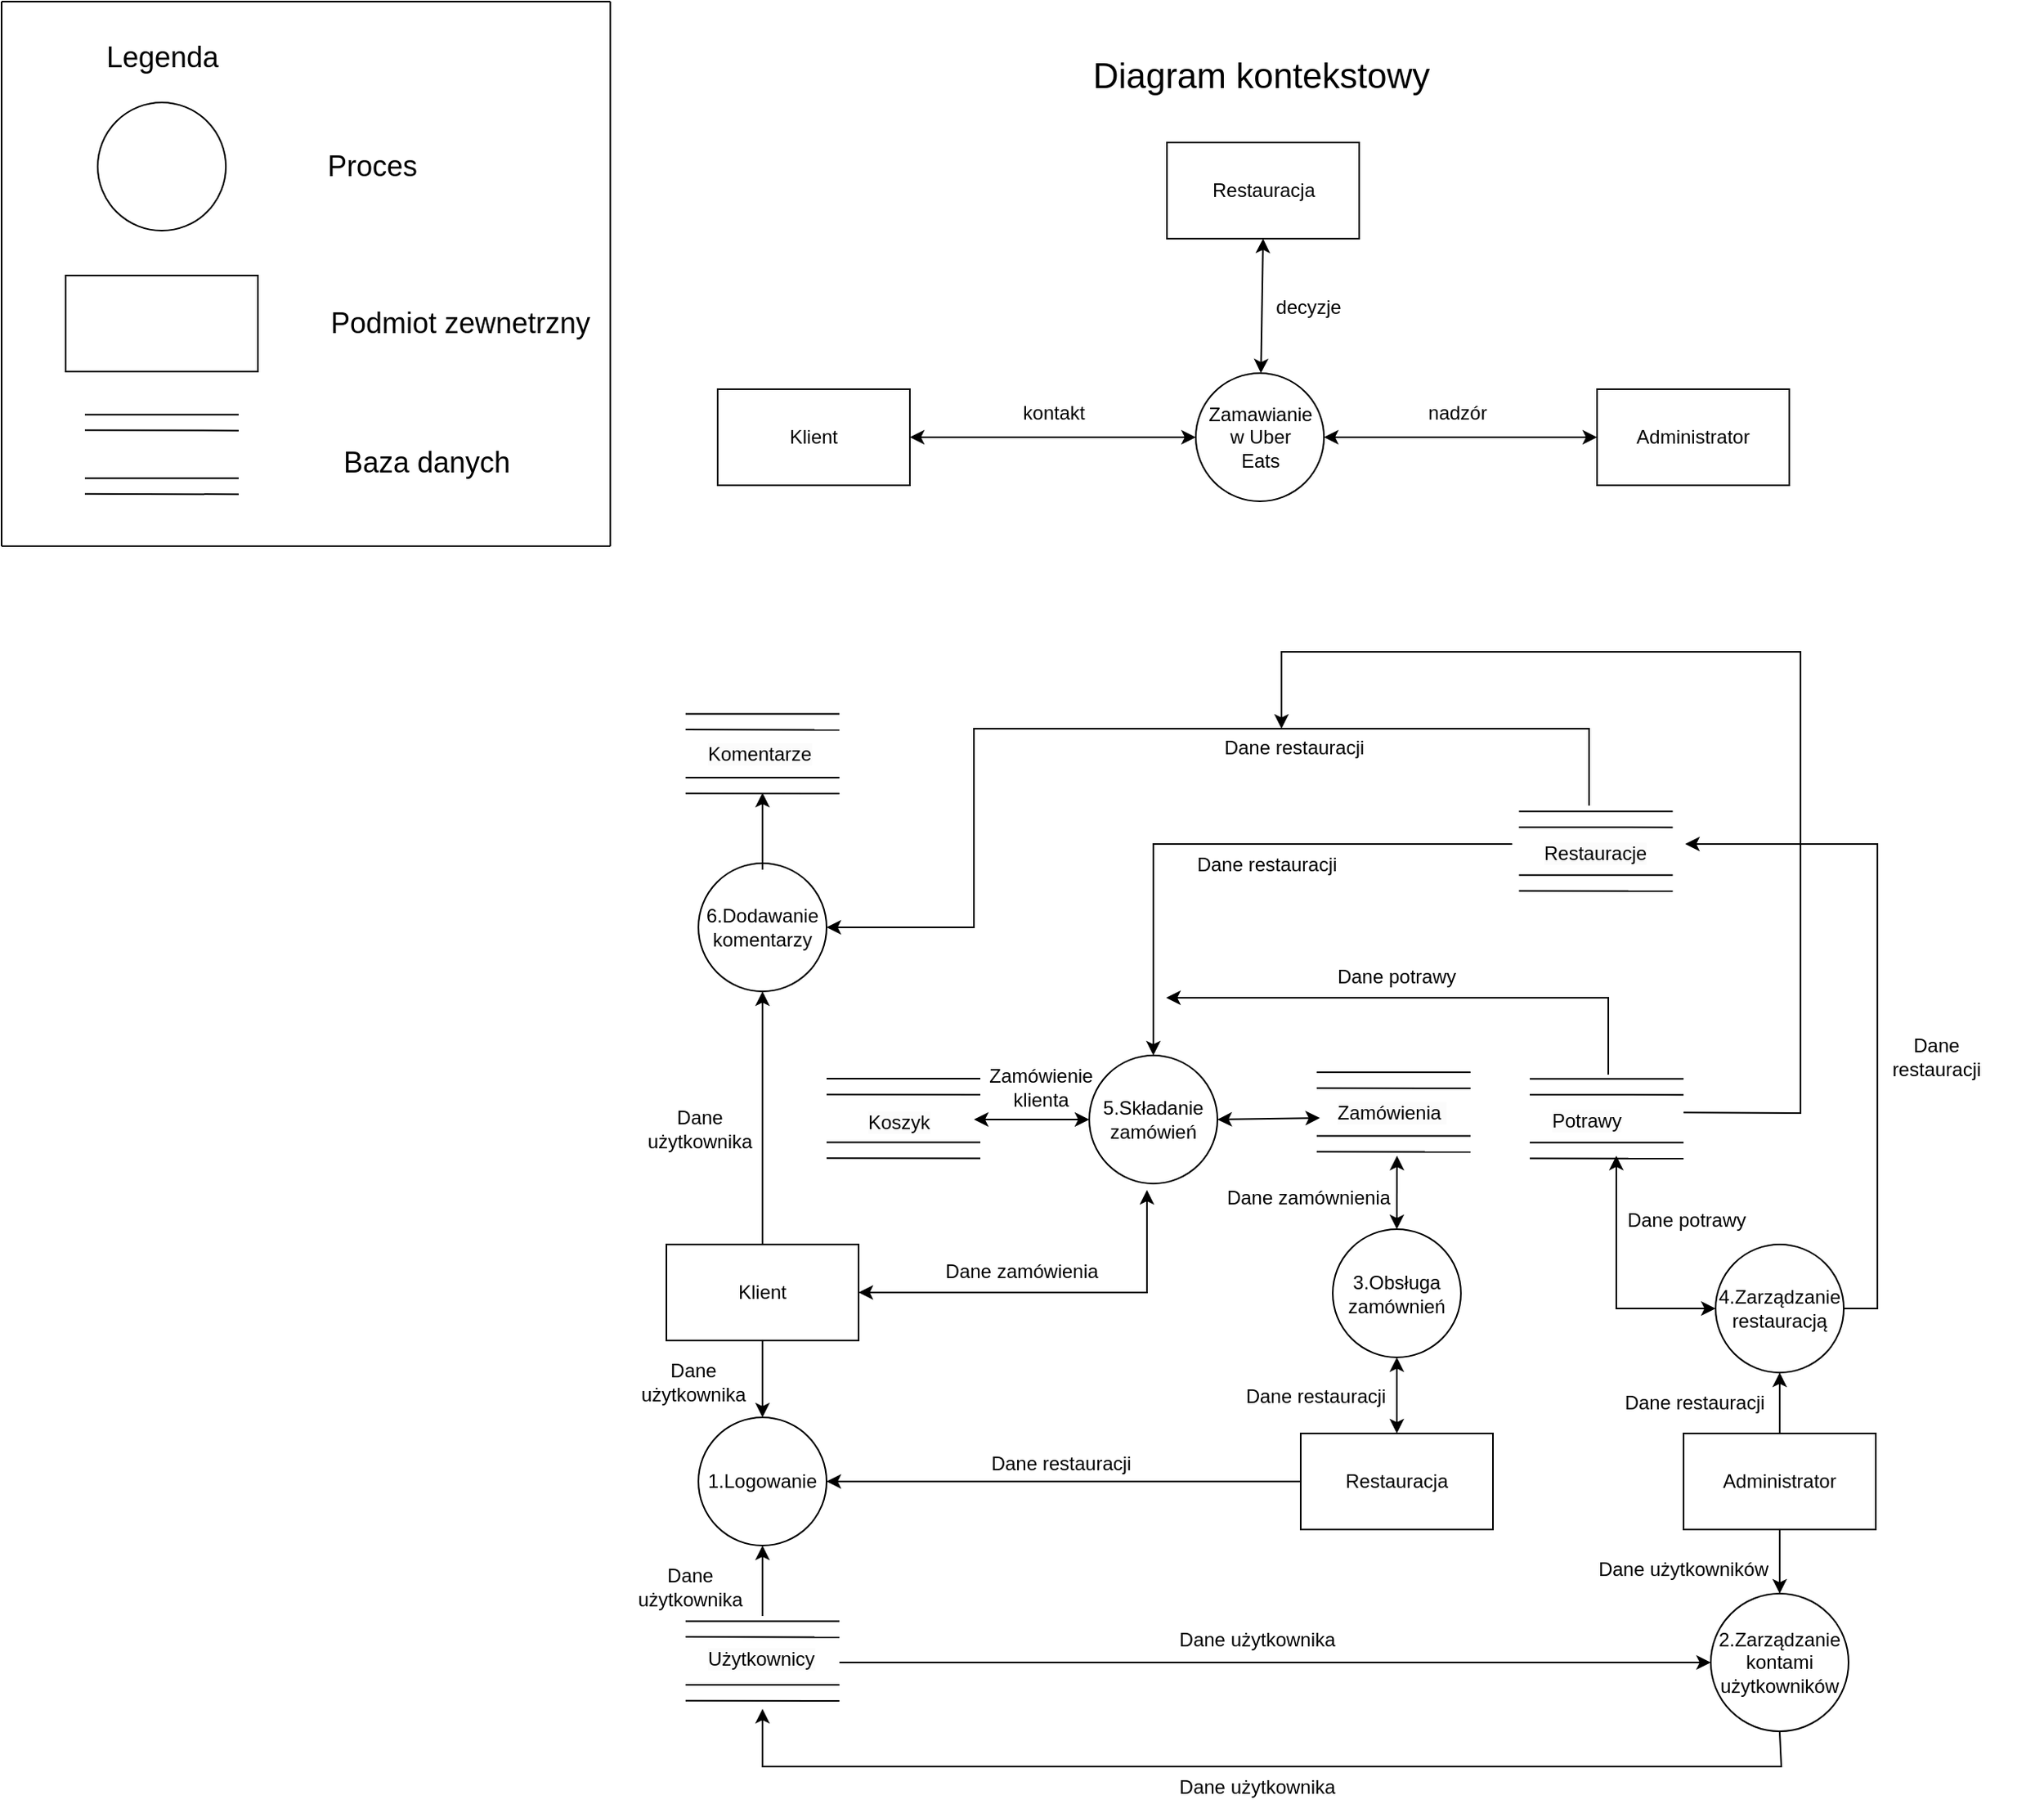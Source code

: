 <mxfile version="24.8.0">
  <diagram name="Strona-1" id="C58AG_hO-gt4kJ-yjQtp">
    <mxGraphModel dx="1480" dy="623" grid="1" gridSize="10" guides="1" tooltips="1" connect="1" arrows="1" fold="1" page="1" pageScale="1" pageWidth="827" pageHeight="1169" math="0" shadow="0">
      <root>
        <mxCell id="0" />
        <mxCell id="1" parent="0" />
        <mxCell id="YKE_uLJafV-SLsbZgX32-1" value="Proces" style="text;html=1;align=center;verticalAlign=middle;resizable=0;points=[];autosize=1;strokeColor=none;fillColor=none;fontSize=18;" parent="1" vertex="1">
          <mxGeometry x="205" y="108" width="70" height="30" as="geometry" />
        </mxCell>
        <mxCell id="YKE_uLJafV-SLsbZgX32-2" value="Legenda" style="text;html=1;align=center;verticalAlign=middle;resizable=0;points=[];autosize=1;strokeColor=none;fillColor=none;fontSize=18;" parent="1" vertex="1">
          <mxGeometry x="64" y="40" width="90" height="30" as="geometry" />
        </mxCell>
        <mxCell id="YKE_uLJafV-SLsbZgX32-3" value="Podmiot zewnetrzny" style="text;html=1;align=center;verticalAlign=middle;resizable=0;points=[];autosize=1;strokeColor=none;fillColor=none;fontSize=18;" parent="1" vertex="1">
          <mxGeometry x="205" y="206" width="180" height="30" as="geometry" />
        </mxCell>
        <mxCell id="YKE_uLJafV-SLsbZgX32-4" value="Baza danych" style="text;html=1;align=center;verticalAlign=middle;resizable=0;points=[];autosize=1;strokeColor=none;fillColor=none;fontSize=18;" parent="1" vertex="1">
          <mxGeometry x="208" y="290" width="132" height="36" as="geometry" />
        </mxCell>
        <mxCell id="YKE_uLJafV-SLsbZgX32-5" value="" style="endArrow=none;html=1;rounded=0;" parent="1" edge="1">
          <mxGeometry width="50" height="50" relative="1" as="geometry">
            <mxPoint x="61" y="277.83" as="sourcePoint" />
            <mxPoint x="157" y="277.83" as="targetPoint" />
          </mxGeometry>
        </mxCell>
        <mxCell id="YKE_uLJafV-SLsbZgX32-6" value="" style="endArrow=none;html=1;rounded=0;" parent="1" edge="1">
          <mxGeometry width="50" height="50" relative="1" as="geometry">
            <mxPoint x="61" y="287.66" as="sourcePoint" />
            <mxPoint x="157" y="287.83" as="targetPoint" />
          </mxGeometry>
        </mxCell>
        <mxCell id="YKE_uLJafV-SLsbZgX32-7" value="" style="endArrow=none;html=1;rounded=0;" parent="1" edge="1">
          <mxGeometry width="50" height="50" relative="1" as="geometry">
            <mxPoint x="61" y="317.6" as="sourcePoint" />
            <mxPoint x="157" y="317.6" as="targetPoint" />
          </mxGeometry>
        </mxCell>
        <mxCell id="YKE_uLJafV-SLsbZgX32-8" value="" style="endArrow=none;html=1;rounded=0;" parent="1" edge="1">
          <mxGeometry width="50" height="50" relative="1" as="geometry">
            <mxPoint x="61" y="327.43" as="sourcePoint" />
            <mxPoint x="157" y="327.6" as="targetPoint" />
          </mxGeometry>
        </mxCell>
        <mxCell id="YKE_uLJafV-SLsbZgX32-9" value="" style="rounded=0;whiteSpace=wrap;html=1;" parent="1" vertex="1">
          <mxGeometry x="49" y="191" width="120" height="60" as="geometry" />
        </mxCell>
        <mxCell id="YKE_uLJafV-SLsbZgX32-10" value="" style="ellipse;whiteSpace=wrap;html=1;aspect=fixed;" parent="1" vertex="1">
          <mxGeometry x="69" y="83" width="80" height="80" as="geometry" />
        </mxCell>
        <mxCell id="YKE_uLJafV-SLsbZgX32-11" value="Diagram kontekstowy" style="text;html=1;align=center;verticalAlign=middle;resizable=0;points=[];autosize=1;strokeColor=none;fillColor=none;fontSize=22;" parent="1" vertex="1">
          <mxGeometry x="679.5" y="52" width="230" height="30" as="geometry" />
        </mxCell>
        <mxCell id="YKE_uLJafV-SLsbZgX32-12" value="Restauracja" style="rounded=0;whiteSpace=wrap;html=1;" parent="1" vertex="1">
          <mxGeometry x="736.5" y="108" width="120" height="60" as="geometry" />
        </mxCell>
        <mxCell id="YKE_uLJafV-SLsbZgX32-13" value="Administrator" style="rounded=0;whiteSpace=wrap;html=1;" parent="1" vertex="1">
          <mxGeometry x="1005" y="262" width="120" height="60" as="geometry" />
        </mxCell>
        <mxCell id="YKE_uLJafV-SLsbZgX32-14" value="Klient" style="rounded=0;whiteSpace=wrap;html=1;" parent="1" vertex="1">
          <mxGeometry x="456" y="262" width="120" height="60" as="geometry" />
        </mxCell>
        <mxCell id="YKE_uLJafV-SLsbZgX32-15" value="" style="endArrow=classic;startArrow=classic;html=1;rounded=0;exitX=1;exitY=0.5;exitDx=0;exitDy=0;" parent="1" source="YKE_uLJafV-SLsbZgX32-14" target="YKE_uLJafV-SLsbZgX32-16" edge="1">
          <mxGeometry width="50" height="50" relative="1" as="geometry">
            <mxPoint x="588" y="408" as="sourcePoint" />
            <mxPoint x="554" y="358" as="targetPoint" />
          </mxGeometry>
        </mxCell>
        <mxCell id="YKE_uLJafV-SLsbZgX32-16" value="Zamawianie&lt;div&gt;w Uber&lt;/div&gt;&lt;div&gt;Eats&lt;/div&gt;" style="ellipse;whiteSpace=wrap;html=1;aspect=fixed;" parent="1" vertex="1">
          <mxGeometry x="754.5" y="252" width="80" height="80" as="geometry" />
        </mxCell>
        <mxCell id="YKE_uLJafV-SLsbZgX32-17" value="" style="endArrow=classic;startArrow=classic;html=1;rounded=0;exitX=1;exitY=0.5;exitDx=0;exitDy=0;entryX=0;entryY=0.5;entryDx=0;entryDy=0;" parent="1" source="YKE_uLJafV-SLsbZgX32-16" target="YKE_uLJafV-SLsbZgX32-13" edge="1">
          <mxGeometry width="50" height="50" relative="1" as="geometry">
            <mxPoint x="588" y="304" as="sourcePoint" />
            <mxPoint x="767" y="304" as="targetPoint" />
          </mxGeometry>
        </mxCell>
        <mxCell id="YKE_uLJafV-SLsbZgX32-18" value="" style="endArrow=classic;startArrow=classic;html=1;rounded=0;exitX=0.5;exitY=1;exitDx=0;exitDy=0;" parent="1" source="YKE_uLJafV-SLsbZgX32-12" target="YKE_uLJafV-SLsbZgX32-16" edge="1">
          <mxGeometry width="50" height="50" relative="1" as="geometry">
            <mxPoint x="600" y="316" as="sourcePoint" />
            <mxPoint x="779" y="316" as="targetPoint" />
          </mxGeometry>
        </mxCell>
        <mxCell id="YKE_uLJafV-SLsbZgX32-19" value="decyzje" style="text;html=1;align=center;verticalAlign=middle;whiteSpace=wrap;rounded=0;" parent="1" vertex="1">
          <mxGeometry x="794.5" y="196" width="60" height="30" as="geometry" />
        </mxCell>
        <mxCell id="YKE_uLJafV-SLsbZgX32-20" value="kontakt" style="text;html=1;align=center;verticalAlign=middle;whiteSpace=wrap;rounded=0;" parent="1" vertex="1">
          <mxGeometry x="636" y="262" width="60" height="30" as="geometry" />
        </mxCell>
        <mxCell id="YKE_uLJafV-SLsbZgX32-21" value="nadzór" style="text;html=1;align=center;verticalAlign=middle;whiteSpace=wrap;rounded=0;" parent="1" vertex="1">
          <mxGeometry x="888" y="262" width="60" height="30" as="geometry" />
        </mxCell>
        <mxCell id="YKE_uLJafV-SLsbZgX32-22" value="" style="endArrow=none;html=1;rounded=0;" parent="1" edge="1">
          <mxGeometry width="50" height="50" relative="1" as="geometry">
            <mxPoint x="436" y="464.73" as="sourcePoint" />
            <mxPoint x="532" y="464.73" as="targetPoint" />
          </mxGeometry>
        </mxCell>
        <mxCell id="YKE_uLJafV-SLsbZgX32-23" value="" style="endArrow=none;html=1;rounded=0;" parent="1" edge="1">
          <mxGeometry width="50" height="50" relative="1" as="geometry">
            <mxPoint x="436" y="474.56" as="sourcePoint" />
            <mxPoint x="532" y="474.73" as="targetPoint" />
          </mxGeometry>
        </mxCell>
        <mxCell id="YKE_uLJafV-SLsbZgX32-24" value="" style="endArrow=none;html=1;rounded=0;" parent="1" edge="1">
          <mxGeometry width="50" height="50" relative="1" as="geometry">
            <mxPoint x="436" y="504.5" as="sourcePoint" />
            <mxPoint x="532" y="504.5" as="targetPoint" />
          </mxGeometry>
        </mxCell>
        <mxCell id="YKE_uLJafV-SLsbZgX32-25" value="" style="endArrow=none;html=1;rounded=0;" parent="1" edge="1">
          <mxGeometry width="50" height="50" relative="1" as="geometry">
            <mxPoint x="436" y="514.33" as="sourcePoint" />
            <mxPoint x="532" y="514.5" as="targetPoint" />
          </mxGeometry>
        </mxCell>
        <mxCell id="YKE_uLJafV-SLsbZgX32-26" value="&lt;span style=&quot;color: rgb(0, 0, 0); font-family: Helvetica; font-size: 12px; font-style: normal; font-variant-ligatures: normal; font-variant-caps: normal; font-weight: 400; letter-spacing: normal; orphans: 2; text-align: center; text-indent: 0px; text-transform: none; widows: 2; word-spacing: 0px; -webkit-text-stroke-width: 0px; white-space: normal; background-color: rgb(251, 251, 251); text-decoration-thickness: initial; text-decoration-style: initial; text-decoration-color: initial; display: inline !important; float: none;&quot;&gt;Komentarze&lt;/span&gt;" style="text;whiteSpace=wrap;html=1;" parent="1" vertex="1">
          <mxGeometry x="448" y="476" width="72" height="24" as="geometry" />
        </mxCell>
        <mxCell id="YKE_uLJafV-SLsbZgX32-27" value="6.Dodawanie&lt;div&gt;komentarzy&lt;/div&gt;" style="ellipse;whiteSpace=wrap;html=1;aspect=fixed;" parent="1" vertex="1">
          <mxGeometry x="444" y="558" width="80" height="80" as="geometry" />
        </mxCell>
        <mxCell id="YKE_uLJafV-SLsbZgX32-28" value="5.Składanie&lt;div&gt;zamówień&lt;/div&gt;" style="ellipse;whiteSpace=wrap;html=1;aspect=fixed;" parent="1" vertex="1">
          <mxGeometry x="688" y="678" width="80" height="80" as="geometry" />
        </mxCell>
        <mxCell id="YKE_uLJafV-SLsbZgX32-29" value="3.Obsługa zamównień" style="ellipse;whiteSpace=wrap;html=1;aspect=fixed;" parent="1" vertex="1">
          <mxGeometry x="840" y="786.5" width="80" height="80" as="geometry" />
        </mxCell>
        <mxCell id="YKE_uLJafV-SLsbZgX32-30" value="1.Logowanie" style="ellipse;whiteSpace=wrap;html=1;aspect=fixed;" parent="1" vertex="1">
          <mxGeometry x="444" y="904" width="80" height="80" as="geometry" />
        </mxCell>
        <mxCell id="YKE_uLJafV-SLsbZgX32-31" value="2.Zarządzanie&lt;div&gt;kontami&lt;/div&gt;&lt;div&gt;użytkowników&lt;/div&gt;" style="ellipse;whiteSpace=wrap;html=1;aspect=fixed;" parent="1" vertex="1">
          <mxGeometry x="1076" y="1014" width="86" height="86" as="geometry" />
        </mxCell>
        <mxCell id="YKE_uLJafV-SLsbZgX32-32" value="Klient" style="rounded=0;whiteSpace=wrap;html=1;" parent="1" vertex="1">
          <mxGeometry x="424" y="796" width="120" height="60" as="geometry" />
        </mxCell>
        <mxCell id="YKE_uLJafV-SLsbZgX32-33" value="Restauracja" style="rounded=0;whiteSpace=wrap;html=1;" parent="1" vertex="1">
          <mxGeometry x="820" y="914" width="120" height="60" as="geometry" />
        </mxCell>
        <mxCell id="YKE_uLJafV-SLsbZgX32-34" value="Administrator" style="rounded=0;whiteSpace=wrap;html=1;" parent="1" vertex="1">
          <mxGeometry x="1059" y="914" width="120" height="60" as="geometry" />
        </mxCell>
        <mxCell id="YKE_uLJafV-SLsbZgX32-35" value="" style="endArrow=none;html=1;rounded=0;" parent="1" edge="1">
          <mxGeometry width="50" height="50" relative="1" as="geometry">
            <mxPoint x="963" y="692.61" as="sourcePoint" />
            <mxPoint x="1059" y="692.61" as="targetPoint" />
          </mxGeometry>
        </mxCell>
        <mxCell id="YKE_uLJafV-SLsbZgX32-36" value="" style="endArrow=none;html=1;rounded=0;" parent="1" edge="1">
          <mxGeometry width="50" height="50" relative="1" as="geometry">
            <mxPoint x="963" y="702.44" as="sourcePoint" />
            <mxPoint x="1059" y="702.61" as="targetPoint" />
          </mxGeometry>
        </mxCell>
        <mxCell id="YKE_uLJafV-SLsbZgX32-37" value="" style="endArrow=none;html=1;rounded=0;" parent="1" edge="1">
          <mxGeometry width="50" height="50" relative="1" as="geometry">
            <mxPoint x="963" y="732.38" as="sourcePoint" />
            <mxPoint x="1059" y="732.38" as="targetPoint" />
          </mxGeometry>
        </mxCell>
        <mxCell id="YKE_uLJafV-SLsbZgX32-38" value="" style="endArrow=none;html=1;rounded=0;" parent="1" edge="1">
          <mxGeometry width="50" height="50" relative="1" as="geometry">
            <mxPoint x="963" y="742.21" as="sourcePoint" />
            <mxPoint x="1059" y="742.38" as="targetPoint" />
          </mxGeometry>
        </mxCell>
        <mxCell id="YKE_uLJafV-SLsbZgX32-39" value="" style="endArrow=none;html=1;rounded=0;" parent="1" edge="1">
          <mxGeometry width="50" height="50" relative="1" as="geometry">
            <mxPoint x="436" y="1031.22" as="sourcePoint" />
            <mxPoint x="532" y="1031.22" as="targetPoint" />
          </mxGeometry>
        </mxCell>
        <mxCell id="YKE_uLJafV-SLsbZgX32-40" value="" style="endArrow=none;html=1;rounded=0;" parent="1" edge="1">
          <mxGeometry width="50" height="50" relative="1" as="geometry">
            <mxPoint x="436" y="1041.05" as="sourcePoint" />
            <mxPoint x="532" y="1041.22" as="targetPoint" />
          </mxGeometry>
        </mxCell>
        <mxCell id="YKE_uLJafV-SLsbZgX32-41" value="" style="endArrow=none;html=1;rounded=0;" parent="1" edge="1">
          <mxGeometry width="50" height="50" relative="1" as="geometry">
            <mxPoint x="436" y="1070.99" as="sourcePoint" />
            <mxPoint x="532" y="1070.99" as="targetPoint" />
          </mxGeometry>
        </mxCell>
        <mxCell id="YKE_uLJafV-SLsbZgX32-42" value="" style="endArrow=none;html=1;rounded=0;" parent="1" edge="1">
          <mxGeometry width="50" height="50" relative="1" as="geometry">
            <mxPoint x="436" y="1080.82" as="sourcePoint" />
            <mxPoint x="532" y="1080.99" as="targetPoint" />
          </mxGeometry>
        </mxCell>
        <mxCell id="YKE_uLJafV-SLsbZgX32-43" value="" style="endArrow=none;html=1;rounded=0;" parent="1" edge="1">
          <mxGeometry width="50" height="50" relative="1" as="geometry">
            <mxPoint x="956.25" y="525.61" as="sourcePoint" />
            <mxPoint x="1052.25" y="525.61" as="targetPoint" />
          </mxGeometry>
        </mxCell>
        <mxCell id="YKE_uLJafV-SLsbZgX32-44" value="" style="endArrow=none;html=1;rounded=0;" parent="1" edge="1">
          <mxGeometry width="50" height="50" relative="1" as="geometry">
            <mxPoint x="956.25" y="535.44" as="sourcePoint" />
            <mxPoint x="1052.25" y="535.61" as="targetPoint" />
          </mxGeometry>
        </mxCell>
        <mxCell id="YKE_uLJafV-SLsbZgX32-45" value="" style="endArrow=none;html=1;rounded=0;" parent="1" edge="1">
          <mxGeometry width="50" height="50" relative="1" as="geometry">
            <mxPoint x="956.25" y="565.38" as="sourcePoint" />
            <mxPoint x="1052.25" y="565.38" as="targetPoint" />
          </mxGeometry>
        </mxCell>
        <mxCell id="YKE_uLJafV-SLsbZgX32-46" value="" style="endArrow=none;html=1;rounded=0;" parent="1" edge="1">
          <mxGeometry width="50" height="50" relative="1" as="geometry">
            <mxPoint x="956.25" y="575.21" as="sourcePoint" />
            <mxPoint x="1052.25" y="575.38" as="targetPoint" />
          </mxGeometry>
        </mxCell>
        <mxCell id="YKE_uLJafV-SLsbZgX32-47" value="" style="endArrow=none;html=1;rounded=0;" parent="1" edge="1">
          <mxGeometry width="50" height="50" relative="1" as="geometry">
            <mxPoint x="830" y="688.5" as="sourcePoint" />
            <mxPoint x="926" y="688.5" as="targetPoint" />
          </mxGeometry>
        </mxCell>
        <mxCell id="YKE_uLJafV-SLsbZgX32-48" value="" style="endArrow=none;html=1;rounded=0;" parent="1" edge="1">
          <mxGeometry width="50" height="50" relative="1" as="geometry">
            <mxPoint x="830" y="698.33" as="sourcePoint" />
            <mxPoint x="926" y="698.5" as="targetPoint" />
          </mxGeometry>
        </mxCell>
        <mxCell id="YKE_uLJafV-SLsbZgX32-49" value="" style="endArrow=none;html=1;rounded=0;" parent="1" edge="1">
          <mxGeometry width="50" height="50" relative="1" as="geometry">
            <mxPoint x="830" y="728.27" as="sourcePoint" />
            <mxPoint x="926" y="728.27" as="targetPoint" />
          </mxGeometry>
        </mxCell>
        <mxCell id="YKE_uLJafV-SLsbZgX32-50" value="" style="endArrow=none;html=1;rounded=0;" parent="1" edge="1">
          <mxGeometry width="50" height="50" relative="1" as="geometry">
            <mxPoint x="830" y="738.1" as="sourcePoint" />
            <mxPoint x="926" y="738.27" as="targetPoint" />
          </mxGeometry>
        </mxCell>
        <mxCell id="YKE_uLJafV-SLsbZgX32-51" value="&lt;span style=&quot;color: rgb(0, 0, 0); font-family: Helvetica; font-size: 12px; font-style: normal; font-variant-ligatures: normal; font-variant-caps: normal; font-weight: 400; letter-spacing: normal; orphans: 2; text-align: center; text-indent: 0px; text-transform: none; widows: 2; word-spacing: 0px; -webkit-text-stroke-width: 0px; white-space: normal; background-color: rgb(251, 251, 251); text-decoration-thickness: initial; text-decoration-style: initial; text-decoration-color: initial; display: inline !important; float: none;&quot;&gt;Zamówienia&amp;nbsp;&lt;/span&gt;" style="text;whiteSpace=wrap;html=1;" parent="1" vertex="1">
          <mxGeometry x="841" y="699.77" width="108" height="36" as="geometry" />
        </mxCell>
        <mxCell id="YKE_uLJafV-SLsbZgX32-52" value="&lt;span style=&quot;color: rgb(0, 0, 0); font-family: Helvetica; font-size: 12px; font-style: normal; font-variant-ligatures: normal; font-variant-caps: normal; font-weight: 400; letter-spacing: normal; orphans: 2; text-align: center; text-indent: 0px; text-transform: none; widows: 2; word-spacing: 0px; -webkit-text-stroke-width: 0px; white-space: normal; background-color: rgb(251, 251, 251); text-decoration-thickness: initial; text-decoration-style: initial; text-decoration-color: initial; display: inline !important; float: none;&quot;&gt;Potrawy&lt;/span&gt;" style="text;whiteSpace=wrap;html=1;" parent="1" vertex="1">
          <mxGeometry x="975" y="704.61" width="84" height="36" as="geometry" />
        </mxCell>
        <mxCell id="YKE_uLJafV-SLsbZgX32-53" value="&lt;span style=&quot;color: rgb(0, 0, 0); font-family: Helvetica; font-size: 12px; font-style: normal; font-variant-ligatures: normal; font-variant-caps: normal; font-weight: 400; letter-spacing: normal; orphans: 2; text-align: center; text-indent: 0px; text-transform: none; widows: 2; word-spacing: 0px; -webkit-text-stroke-width: 0px; white-space: normal; background-color: rgb(251, 251, 251); text-decoration-thickness: initial; text-decoration-style: initial; text-decoration-color: initial; display: inline !important; float: none;&quot;&gt;Użytkownicy&lt;/span&gt;" style="text;whiteSpace=wrap;html=1;" parent="1" vertex="1">
          <mxGeometry x="448" y="1041" width="72" height="21" as="geometry" />
        </mxCell>
        <mxCell id="YKE_uLJafV-SLsbZgX32-54" value="&lt;span style=&quot;color: rgb(0, 0, 0); font-family: Helvetica; font-size: 12px; font-style: normal; font-variant-ligatures: normal; font-variant-caps: normal; font-weight: 400; letter-spacing: normal; orphans: 2; text-align: center; text-indent: 0px; text-transform: none; widows: 2; word-spacing: 0px; -webkit-text-stroke-width: 0px; white-space: normal; background-color: rgb(251, 251, 251); text-decoration-thickness: initial; text-decoration-style: initial; text-decoration-color: initial; display: inline !important; float: none;&quot;&gt;Restauracje&lt;/span&gt;" style="text;whiteSpace=wrap;html=1;" parent="1" vertex="1">
          <mxGeometry x="969.75" y="537.88" width="66.25" height="36" as="geometry" />
        </mxCell>
        <mxCell id="YKE_uLJafV-SLsbZgX32-55" value="" style="endArrow=none;html=1;rounded=0;" parent="1" edge="1">
          <mxGeometry width="50" height="50" relative="1" as="geometry">
            <mxPoint x="524" y="692.49" as="sourcePoint" />
            <mxPoint x="620" y="692.49" as="targetPoint" />
          </mxGeometry>
        </mxCell>
        <mxCell id="YKE_uLJafV-SLsbZgX32-56" value="" style="endArrow=none;html=1;rounded=0;" parent="1" edge="1">
          <mxGeometry width="50" height="50" relative="1" as="geometry">
            <mxPoint x="524" y="702.32" as="sourcePoint" />
            <mxPoint x="620" y="702.49" as="targetPoint" />
          </mxGeometry>
        </mxCell>
        <mxCell id="YKE_uLJafV-SLsbZgX32-57" value="" style="endArrow=none;html=1;rounded=0;" parent="1" edge="1">
          <mxGeometry width="50" height="50" relative="1" as="geometry">
            <mxPoint x="524" y="732.26" as="sourcePoint" />
            <mxPoint x="620" y="732.26" as="targetPoint" />
          </mxGeometry>
        </mxCell>
        <mxCell id="YKE_uLJafV-SLsbZgX32-58" value="" style="endArrow=none;html=1;rounded=0;" parent="1" edge="1">
          <mxGeometry width="50" height="50" relative="1" as="geometry">
            <mxPoint x="524" y="742.09" as="sourcePoint" />
            <mxPoint x="620" y="742.26" as="targetPoint" />
          </mxGeometry>
        </mxCell>
        <mxCell id="YKE_uLJafV-SLsbZgX32-59" value="&lt;span style=&quot;color: rgb(0, 0, 0); font-family: Helvetica; font-size: 12px; font-style: normal; font-variant-ligatures: normal; font-variant-caps: normal; font-weight: 400; letter-spacing: normal; orphans: 2; text-align: center; text-indent: 0px; text-transform: none; widows: 2; word-spacing: 0px; -webkit-text-stroke-width: 0px; white-space: normal; background-color: rgb(251, 251, 251); text-decoration-thickness: initial; text-decoration-style: initial; text-decoration-color: initial; display: inline !important; float: none;&quot;&gt;Koszyk&lt;/span&gt;" style="text;whiteSpace=wrap;html=1;" parent="1" vertex="1">
          <mxGeometry x="548" y="706.12" width="36" height="36" as="geometry" />
        </mxCell>
        <mxCell id="YKE_uLJafV-SLsbZgX32-60" value="4.Zarządzanie restauracją" style="ellipse;whiteSpace=wrap;html=1;aspect=fixed;" parent="1" vertex="1">
          <mxGeometry x="1079" y="796" width="80" height="80" as="geometry" />
        </mxCell>
        <mxCell id="YKE_uLJafV-SLsbZgX32-61" value="" style="endArrow=classic;html=1;rounded=0;exitX=0.5;exitY=0;exitDx=0;exitDy=0;" parent="1" edge="1">
          <mxGeometry width="50" height="50" relative="1" as="geometry">
            <mxPoint x="484" y="562" as="sourcePoint" />
            <mxPoint x="484" y="514" as="targetPoint" />
          </mxGeometry>
        </mxCell>
        <mxCell id="YKE_uLJafV-SLsbZgX32-62" value="" style="endArrow=classic;html=1;rounded=0;exitX=0.5;exitY=0;exitDx=0;exitDy=0;entryX=0.5;entryY=1;entryDx=0;entryDy=0;" parent="1" source="YKE_uLJafV-SLsbZgX32-32" target="YKE_uLJafV-SLsbZgX32-27" edge="1">
          <mxGeometry width="50" height="50" relative="1" as="geometry">
            <mxPoint x="988" y="908" as="sourcePoint" />
            <mxPoint x="1038" y="858" as="targetPoint" />
          </mxGeometry>
        </mxCell>
        <mxCell id="YKE_uLJafV-SLsbZgX32-63" value="" style="endArrow=classic;html=1;rounded=0;exitX=0.5;exitY=1;exitDx=0;exitDy=0;entryX=0.5;entryY=0;entryDx=0;entryDy=0;" parent="1" source="YKE_uLJafV-SLsbZgX32-32" target="YKE_uLJafV-SLsbZgX32-30" edge="1">
          <mxGeometry width="50" height="50" relative="1" as="geometry">
            <mxPoint x="988" y="908" as="sourcePoint" />
            <mxPoint x="1038" y="858" as="targetPoint" />
          </mxGeometry>
        </mxCell>
        <mxCell id="YKE_uLJafV-SLsbZgX32-64" value="" style="endArrow=classic;html=1;rounded=0;exitX=0;exitY=0.5;exitDx=0;exitDy=0;entryX=1;entryY=0.5;entryDx=0;entryDy=0;" parent="1" source="YKE_uLJafV-SLsbZgX32-33" target="YKE_uLJafV-SLsbZgX32-30" edge="1">
          <mxGeometry width="50" height="50" relative="1" as="geometry">
            <mxPoint x="1096" y="908" as="sourcePoint" />
            <mxPoint x="1146" y="858" as="targetPoint" />
            <Array as="points" />
          </mxGeometry>
        </mxCell>
        <mxCell id="YKE_uLJafV-SLsbZgX32-65" value="" style="endArrow=classic;html=1;rounded=0;entryX=0.5;entryY=1;entryDx=0;entryDy=0;" parent="1" target="YKE_uLJafV-SLsbZgX32-30" edge="1">
          <mxGeometry width="50" height="50" relative="1" as="geometry">
            <mxPoint x="484" y="1028" as="sourcePoint" />
            <mxPoint x="1146" y="980" as="targetPoint" />
          </mxGeometry>
        </mxCell>
        <mxCell id="YKE_uLJafV-SLsbZgX32-66" value="" style="endArrow=classic;startArrow=classic;html=1;rounded=0;entryX=0;entryY=0.5;entryDx=0;entryDy=0;" parent="1" target="YKE_uLJafV-SLsbZgX32-28" edge="1">
          <mxGeometry width="50" height="50" relative="1" as="geometry">
            <mxPoint x="616" y="718" as="sourcePoint" />
            <mxPoint x="1170" y="870" as="targetPoint" />
          </mxGeometry>
        </mxCell>
        <mxCell id="YKE_uLJafV-SLsbZgX32-67" value="" style="endArrow=classic;startArrow=classic;html=1;rounded=0;exitX=1;exitY=0.5;exitDx=0;exitDy=0;" parent="1" source="YKE_uLJafV-SLsbZgX32-32" edge="1">
          <mxGeometry width="50" height="50" relative="1" as="geometry">
            <mxPoint x="1120" y="920" as="sourcePoint" />
            <mxPoint x="724" y="762" as="targetPoint" />
            <Array as="points">
              <mxPoint x="724" y="826" />
            </Array>
          </mxGeometry>
        </mxCell>
        <mxCell id="YKE_uLJafV-SLsbZgX32-68" value="" style="endArrow=classic;startArrow=classic;html=1;rounded=0;exitX=1;exitY=0.5;exitDx=0;exitDy=0;" parent="1" source="YKE_uLJafV-SLsbZgX32-28" edge="1">
          <mxGeometry width="50" height="50" relative="1" as="geometry">
            <mxPoint x="1120" y="920" as="sourcePoint" />
            <mxPoint x="832" y="717" as="targetPoint" />
          </mxGeometry>
        </mxCell>
        <mxCell id="YKE_uLJafV-SLsbZgX32-69" value="" style="endArrow=classic;startArrow=classic;html=1;rounded=0;exitX=0.5;exitY=0;exitDx=0;exitDy=0;entryX=0.5;entryY=1;entryDx=0;entryDy=0;" parent="1" source="YKE_uLJafV-SLsbZgX32-33" target="YKE_uLJafV-SLsbZgX32-29" edge="1">
          <mxGeometry width="50" height="50" relative="1" as="geometry">
            <mxPoint x="1186" y="1022.5" as="sourcePoint" />
            <mxPoint x="1236" y="972.5" as="targetPoint" />
          </mxGeometry>
        </mxCell>
        <mxCell id="YKE_uLJafV-SLsbZgX32-70" value="" style="endArrow=classic;startArrow=classic;html=1;rounded=0;exitX=0.362;exitY=1.135;exitDx=0;exitDy=0;exitPerimeter=0;entryX=0.5;entryY=0;entryDx=0;entryDy=0;" parent="1" source="YKE_uLJafV-SLsbZgX32-51" target="YKE_uLJafV-SLsbZgX32-29" edge="1">
          <mxGeometry width="50" height="50" relative="1" as="geometry">
            <mxPoint x="1355" y="812.5" as="sourcePoint" />
            <mxPoint x="1405" y="762.5" as="targetPoint" />
          </mxGeometry>
        </mxCell>
        <mxCell id="YKE_uLJafV-SLsbZgX32-71" value="" style="endArrow=classic;html=1;rounded=0;entryX=0.5;entryY=0;entryDx=0;entryDy=0;" parent="1" target="YKE_uLJafV-SLsbZgX32-28" edge="1">
          <mxGeometry width="50" height="50" relative="1" as="geometry">
            <mxPoint x="952" y="546" as="sourcePoint" />
            <mxPoint x="1266" y="762" as="targetPoint" />
            <Array as="points">
              <mxPoint x="728" y="546" />
            </Array>
          </mxGeometry>
        </mxCell>
        <mxCell id="YKE_uLJafV-SLsbZgX32-72" value="" style="endArrow=classic;html=1;rounded=0;" parent="1" edge="1">
          <mxGeometry width="50" height="50" relative="1" as="geometry">
            <mxPoint x="1012" y="690" as="sourcePoint" />
            <mxPoint x="736" y="642" as="targetPoint" />
            <Array as="points">
              <mxPoint x="1012" y="642" />
              <mxPoint x="940" y="642" />
            </Array>
          </mxGeometry>
        </mxCell>
        <mxCell id="YKE_uLJafV-SLsbZgX32-73" value="" style="endArrow=classic;html=1;rounded=0;entryX=1;entryY=0.5;entryDx=0;entryDy=0;" parent="1" target="YKE_uLJafV-SLsbZgX32-27" edge="1">
          <mxGeometry width="50" height="50" relative="1" as="geometry">
            <mxPoint x="1000" y="522" as="sourcePoint" />
            <mxPoint x="1290" y="762" as="targetPoint" />
            <Array as="points">
              <mxPoint x="1000" y="474" />
              <mxPoint x="616" y="474" />
              <mxPoint x="616" y="598" />
            </Array>
          </mxGeometry>
        </mxCell>
        <mxCell id="YKE_uLJafV-SLsbZgX32-74" value="" style="endArrow=classic;html=1;rounded=0;exitX=1;exitY=0.25;exitDx=0;exitDy=0;" parent="1" source="YKE_uLJafV-SLsbZgX32-52" edge="1">
          <mxGeometry width="50" height="50" relative="1" as="geometry">
            <mxPoint x="1012" y="690" as="sourcePoint" />
            <mxPoint x="808" y="474" as="targetPoint" />
            <Array as="points">
              <mxPoint x="1132" y="714" />
              <mxPoint x="1132" y="426" />
              <mxPoint x="808" y="426" />
            </Array>
          </mxGeometry>
        </mxCell>
        <mxCell id="YKE_uLJafV-SLsbZgX32-75" value="" style="endArrow=classic;html=1;rounded=0;exitX=1;exitY=0.5;exitDx=0;exitDy=0;" parent="1" source="YKE_uLJafV-SLsbZgX32-60" edge="1">
          <mxGeometry width="50" height="50" relative="1" as="geometry">
            <mxPoint x="1276" y="752" as="sourcePoint" />
            <mxPoint x="1060" y="546" as="targetPoint" />
            <Array as="points">
              <mxPoint x="1180" y="836" />
              <mxPoint x="1180" y="546" />
            </Array>
          </mxGeometry>
        </mxCell>
        <mxCell id="YKE_uLJafV-SLsbZgX32-76" value="" style="endArrow=classic;html=1;rounded=0;exitX=0.5;exitY=0;exitDx=0;exitDy=0;entryX=0.5;entryY=1;entryDx=0;entryDy=0;" parent="1" source="YKE_uLJafV-SLsbZgX32-34" target="YKE_uLJafV-SLsbZgX32-60" edge="1">
          <mxGeometry width="50" height="50" relative="1" as="geometry">
            <mxPoint x="1769" y="752" as="sourcePoint" />
            <mxPoint x="1819" y="702" as="targetPoint" />
          </mxGeometry>
        </mxCell>
        <mxCell id="YKE_uLJafV-SLsbZgX32-77" value="" style="endArrow=classic;html=1;rounded=0;entryX=0.5;entryY=0;entryDx=0;entryDy=0;exitX=0.5;exitY=1;exitDx=0;exitDy=0;" parent="1" source="YKE_uLJafV-SLsbZgX32-34" target="YKE_uLJafV-SLsbZgX32-31" edge="1">
          <mxGeometry width="50" height="50" relative="1" as="geometry">
            <mxPoint x="1121" y="978" as="sourcePoint" />
            <mxPoint x="1483" y="1050" as="targetPoint" />
          </mxGeometry>
        </mxCell>
        <mxCell id="YKE_uLJafV-SLsbZgX32-78" value="" style="endArrow=classic;html=1;rounded=0;entryX=0;entryY=0.5;entryDx=0;entryDy=0;" parent="1" target="YKE_uLJafV-SLsbZgX32-31" edge="1">
          <mxGeometry width="50" height="50" relative="1" as="geometry">
            <mxPoint x="532" y="1057" as="sourcePoint" />
            <mxPoint x="1012" y="1046" as="targetPoint" />
          </mxGeometry>
        </mxCell>
        <mxCell id="YKE_uLJafV-SLsbZgX32-79" value="" style="endArrow=classic;html=1;rounded=0;exitX=0.5;exitY=1;exitDx=0;exitDy=0;" parent="1" source="YKE_uLJafV-SLsbZgX32-31" edge="1">
          <mxGeometry width="50" height="50" relative="1" as="geometry">
            <mxPoint x="1504" y="860" as="sourcePoint" />
            <mxPoint x="484" y="1086" as="targetPoint" />
            <Array as="points">
              <mxPoint x="1120" y="1122" />
              <mxPoint x="484" y="1122" />
            </Array>
          </mxGeometry>
        </mxCell>
        <mxCell id="YKE_uLJafV-SLsbZgX32-80" value="" style="endArrow=classic;startArrow=classic;html=1;rounded=0;exitX=0;exitY=0.5;exitDx=0;exitDy=0;entryX=0.5;entryY=1;entryDx=0;entryDy=0;" parent="1" source="YKE_uLJafV-SLsbZgX32-60" target="YKE_uLJafV-SLsbZgX32-52" edge="1">
          <mxGeometry width="50" height="50" relative="1" as="geometry">
            <mxPoint x="1456" y="788" as="sourcePoint" />
            <mxPoint x="1506" y="738" as="targetPoint" />
            <Array as="points">
              <mxPoint x="1017" y="836" />
            </Array>
          </mxGeometry>
        </mxCell>
        <mxCell id="YKE_uLJafV-SLsbZgX32-81" value="Dane restauracji" style="text;html=1;align=center;verticalAlign=middle;whiteSpace=wrap;rounded=0;" parent="1" vertex="1">
          <mxGeometry x="768" y="471" width="96" height="30" as="geometry" />
        </mxCell>
        <mxCell id="YKE_uLJafV-SLsbZgX32-82" value="Dane restauracji" style="text;html=1;align=center;verticalAlign=middle;whiteSpace=wrap;rounded=0;" parent="1" vertex="1">
          <mxGeometry x="751" y="544" width="96" height="30" as="geometry" />
        </mxCell>
        <mxCell id="YKE_uLJafV-SLsbZgX32-83" value="Dane potrawy" style="text;html=1;align=center;verticalAlign=middle;whiteSpace=wrap;rounded=0;" parent="1" vertex="1">
          <mxGeometry x="832" y="614" width="96" height="30" as="geometry" />
        </mxCell>
        <mxCell id="YKE_uLJafV-SLsbZgX32-84" value="Dane&amp;nbsp;&lt;span style=&quot;background-color: initial;&quot;&gt;zamównienia&lt;/span&gt;" style="text;html=1;align=center;verticalAlign=middle;whiteSpace=wrap;rounded=0;" parent="1" vertex="1">
          <mxGeometry x="789" y="752" width="72" height="30" as="geometry" />
        </mxCell>
        <mxCell id="YKE_uLJafV-SLsbZgX32-85" value="Dane&amp;nbsp;&lt;span style=&quot;background-color: initial;&quot;&gt;restauracji&lt;/span&gt;" style="text;html=1;align=center;verticalAlign=middle;whiteSpace=wrap;rounded=0;" parent="1" vertex="1">
          <mxGeometry x="787" y="876" width="85" height="30" as="geometry" />
        </mxCell>
        <mxCell id="YKE_uLJafV-SLsbZgX32-86" value="Zamówienie&lt;div&gt;klienta&lt;/div&gt;" style="text;html=1;align=center;verticalAlign=middle;whiteSpace=wrap;rounded=0;" parent="1" vertex="1">
          <mxGeometry x="628" y="683" width="60" height="30" as="geometry" />
        </mxCell>
        <mxCell id="YKE_uLJafV-SLsbZgX32-87" value="Dane&lt;div&gt;użytkownika&lt;/div&gt;" style="text;html=1;align=center;verticalAlign=middle;whiteSpace=wrap;rounded=0;" parent="1" vertex="1">
          <mxGeometry x="415" y="709.12" width="60" height="30" as="geometry" />
        </mxCell>
        <mxCell id="YKE_uLJafV-SLsbZgX32-88" value="Dane zamówienia" style="text;html=1;align=center;verticalAlign=middle;whiteSpace=wrap;rounded=0;" parent="1" vertex="1">
          <mxGeometry x="592" y="798" width="108" height="30" as="geometry" />
        </mxCell>
        <mxCell id="YKE_uLJafV-SLsbZgX32-89" value="Dane&lt;div&gt;użytkownika&lt;/div&gt;" style="text;html=1;align=center;verticalAlign=middle;whiteSpace=wrap;rounded=0;" parent="1" vertex="1">
          <mxGeometry x="373" y="995" width="132" height="30" as="geometry" />
        </mxCell>
        <mxCell id="YKE_uLJafV-SLsbZgX32-90" value="Dane użytkownika" style="text;html=1;align=center;verticalAlign=middle;whiteSpace=wrap;rounded=0;" parent="1" vertex="1">
          <mxGeometry x="727" y="1028" width="132" height="30" as="geometry" />
        </mxCell>
        <mxCell id="YKE_uLJafV-SLsbZgX32-91" value="Dane użytkownika" style="text;html=1;align=center;verticalAlign=middle;whiteSpace=wrap;rounded=0;" parent="1" vertex="1">
          <mxGeometry x="727" y="1120" width="132" height="30" as="geometry" />
        </mxCell>
        <mxCell id="YKE_uLJafV-SLsbZgX32-92" value="Dane użytkowników" style="text;html=1;align=center;verticalAlign=middle;whiteSpace=wrap;rounded=0;" parent="1" vertex="1">
          <mxGeometry x="993" y="984" width="132" height="30" as="geometry" />
        </mxCell>
        <mxCell id="YKE_uLJafV-SLsbZgX32-93" value="Dane restauracji" style="text;html=1;align=center;verticalAlign=middle;whiteSpace=wrap;rounded=0;" parent="1" vertex="1">
          <mxGeometry x="1000" y="880" width="132" height="30" as="geometry" />
        </mxCell>
        <mxCell id="YKE_uLJafV-SLsbZgX32-94" value="Dane&lt;div&gt;restauracji&lt;/div&gt;" style="text;html=1;align=center;verticalAlign=middle;whiteSpace=wrap;rounded=0;" parent="1" vertex="1">
          <mxGeometry x="1151" y="664" width="132" height="30" as="geometry" />
        </mxCell>
        <mxCell id="YKE_uLJafV-SLsbZgX32-95" value="Dane potrawy" style="text;html=1;align=center;verticalAlign=middle;whiteSpace=wrap;rounded=0;" parent="1" vertex="1">
          <mxGeometry x="1013" y="766" width="96" height="30" as="geometry" />
        </mxCell>
        <mxCell id="YKE_uLJafV-SLsbZgX32-96" value="Dane&lt;div&gt;użytkownika&lt;/div&gt;" style="text;html=1;align=center;verticalAlign=middle;whiteSpace=wrap;rounded=0;" parent="1" vertex="1">
          <mxGeometry x="375" y="867" width="132" height="30" as="geometry" />
        </mxCell>
        <mxCell id="YKE_uLJafV-SLsbZgX32-97" value="Dane&amp;nbsp;&lt;span style=&quot;background-color: initial;&quot;&gt;restauracji&lt;/span&gt;" style="text;html=1;align=center;verticalAlign=middle;whiteSpace=wrap;rounded=0;" parent="1" vertex="1">
          <mxGeometry x="628" y="918" width="85" height="30" as="geometry" />
        </mxCell>
        <mxCell id="YKE_uLJafV-SLsbZgX32-99" value="" style="endArrow=none;html=1;rounded=0;" parent="1" edge="1">
          <mxGeometry width="50" height="50" relative="1" as="geometry">
            <mxPoint x="9" y="360" as="sourcePoint" />
            <mxPoint x="9" y="20" as="targetPoint" />
          </mxGeometry>
        </mxCell>
        <mxCell id="YKE_uLJafV-SLsbZgX32-100" value="" style="endArrow=none;html=1;rounded=0;" parent="1" edge="1">
          <mxGeometry width="50" height="50" relative="1" as="geometry">
            <mxPoint x="389" y="360" as="sourcePoint" />
            <mxPoint x="389" y="20" as="targetPoint" />
          </mxGeometry>
        </mxCell>
        <mxCell id="YKE_uLJafV-SLsbZgX32-101" value="" style="endArrow=none;html=1;rounded=0;" parent="1" edge="1">
          <mxGeometry width="50" height="50" relative="1" as="geometry">
            <mxPoint x="389" y="20" as="sourcePoint" />
            <mxPoint x="9" y="20" as="targetPoint" />
          </mxGeometry>
        </mxCell>
        <mxCell id="YKE_uLJafV-SLsbZgX32-102" value="" style="endArrow=none;html=1;rounded=0;" parent="1" edge="1">
          <mxGeometry width="50" height="50" relative="1" as="geometry">
            <mxPoint x="9" y="360" as="sourcePoint" />
            <mxPoint x="389" y="360" as="targetPoint" />
          </mxGeometry>
        </mxCell>
      </root>
    </mxGraphModel>
  </diagram>
</mxfile>
